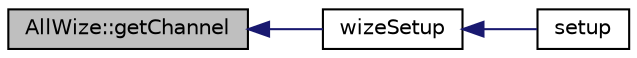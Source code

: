 digraph "AllWize::getChannel"
{
  edge [fontname="Helvetica",fontsize="10",labelfontname="Helvetica",labelfontsize="10"];
  node [fontname="Helvetica",fontsize="10",shape=record];
  rankdir="LR";
  Node854 [label="AllWize::getChannel",height=0.2,width=0.4,color="black", fillcolor="grey75", style="filled", fontcolor="black"];
  Node854 -> Node855 [dir="back",color="midnightblue",fontsize="10",style="solid",fontname="Helvetica"];
  Node855 [label="wizeSetup",height=0.2,width=0.4,color="black", fillcolor="white", style="filled",URL="$wize_8h.html#a6bd811aed13d28451110ad176dabf3c4"];
  Node855 -> Node856 [dir="back",color="midnightblue",fontsize="10",style="solid",fontname="Helvetica"];
  Node856 [label="setup",height=0.2,width=0.4,color="black", fillcolor="white", style="filled",URL="$main_8cpp.html#a4fc01d736fe50cf5b977f755b675f11d"];
}
